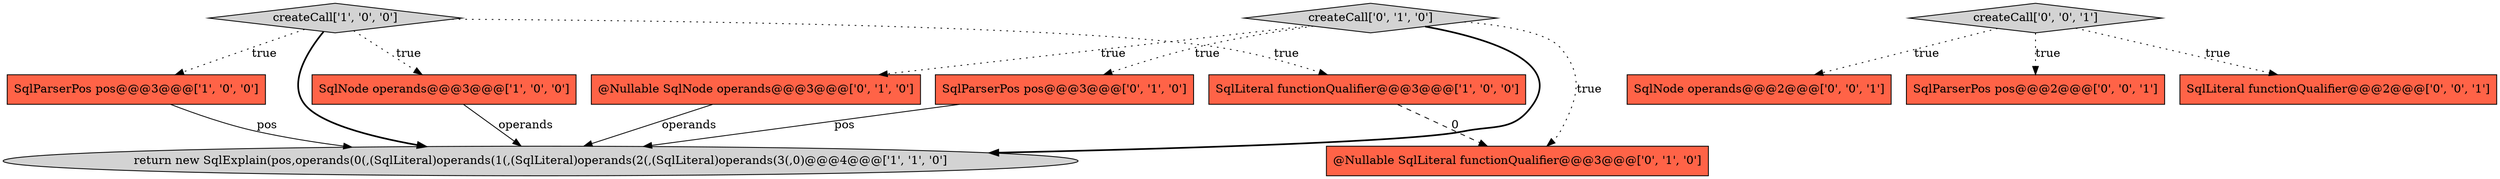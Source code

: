 digraph {
3 [style = filled, label = "return new SqlExplain(pos,operands(0(,(SqlLiteral)operands(1(,(SqlLiteral)operands(2(,(SqlLiteral)operands(3(,0)@@@4@@@['1', '1', '0']", fillcolor = lightgray, shape = ellipse image = "AAA0AAABBB1BBB"];
4 [style = filled, label = "createCall['1', '0', '0']", fillcolor = lightgray, shape = diamond image = "AAA0AAABBB1BBB"];
11 [style = filled, label = "createCall['0', '0', '1']", fillcolor = lightgray, shape = diamond image = "AAA0AAABBB3BBB"];
12 [style = filled, label = "SqlNode operands@@@2@@@['0', '0', '1']", fillcolor = tomato, shape = box image = "AAA0AAABBB3BBB"];
10 [style = filled, label = "SqlParserPos pos@@@2@@@['0', '0', '1']", fillcolor = tomato, shape = box image = "AAA0AAABBB3BBB"];
7 [style = filled, label = "@Nullable SqlNode operands@@@3@@@['0', '1', '0']", fillcolor = tomato, shape = box image = "AAA0AAABBB2BBB"];
2 [style = filled, label = "SqlLiteral functionQualifier@@@3@@@['1', '0', '0']", fillcolor = tomato, shape = box image = "AAA1AAABBB1BBB"];
5 [style = filled, label = "SqlParserPos pos@@@3@@@['0', '1', '0']", fillcolor = tomato, shape = box image = "AAA0AAABBB2BBB"];
9 [style = filled, label = "SqlLiteral functionQualifier@@@2@@@['0', '0', '1']", fillcolor = tomato, shape = box image = "AAA0AAABBB3BBB"];
0 [style = filled, label = "SqlParserPos pos@@@3@@@['1', '0', '0']", fillcolor = tomato, shape = box image = "AAA0AAABBB1BBB"];
1 [style = filled, label = "SqlNode operands@@@3@@@['1', '0', '0']", fillcolor = tomato, shape = box image = "AAA0AAABBB1BBB"];
8 [style = filled, label = "@Nullable SqlLiteral functionQualifier@@@3@@@['0', '1', '0']", fillcolor = tomato, shape = box image = "AAA1AAABBB2BBB"];
6 [style = filled, label = "createCall['0', '1', '0']", fillcolor = lightgray, shape = diamond image = "AAA0AAABBB2BBB"];
6->3 [style = bold, label=""];
0->3 [style = solid, label="pos"];
4->3 [style = bold, label=""];
1->3 [style = solid, label="operands"];
6->5 [style = dotted, label="true"];
11->9 [style = dotted, label="true"];
7->3 [style = solid, label="operands"];
4->1 [style = dotted, label="true"];
5->3 [style = solid, label="pos"];
6->8 [style = dotted, label="true"];
2->8 [style = dashed, label="0"];
11->10 [style = dotted, label="true"];
4->2 [style = dotted, label="true"];
4->0 [style = dotted, label="true"];
11->12 [style = dotted, label="true"];
6->7 [style = dotted, label="true"];
}
